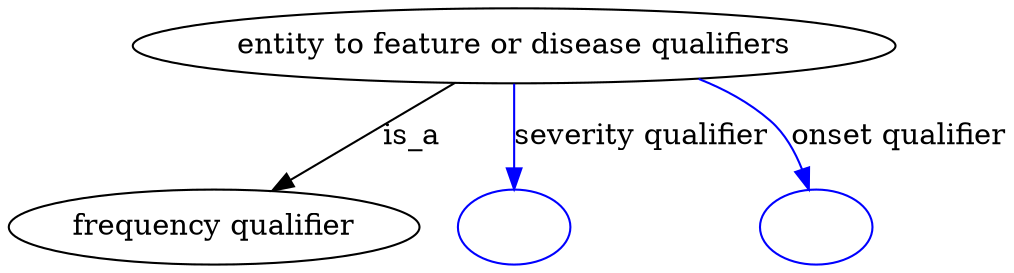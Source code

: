 digraph {
	graph [bb="0,0,382.85,122"];
	node [label="\N"];
	"entity to feature or disease qualifiers"	 [height=0.5,
		label="entity to feature or disease qualifiers",
		pos="199.14,104",
		width=3.8483];
	"frequency qualifier"	 [height=0.5,
		pos="77.141,18",
		width=2.1428];
	"entity to feature or disease qualifiers" -> "frequency qualifier"	 [label=is_a,
		lp="157.42,61",
		pos="e,101.55,35.21 173.86,86.181 155.3,73.094 129.92,55.202 109.81,41.031"];
	"severity qualifier"	 [color=blue,
		height=0.5,
		label="",
		pos="199.14,18",
		width=0.75];
	"entity to feature or disease qualifiers" -> "severity qualifier"	 [color=blue,
		label="severity qualifier",
		lp="246.38,61",
		pos="e,199.14,36.212 199.14,85.762 199.14,74.36 199.14,59.434 199.14,46.494",
		style=solid];
	"onset qualifier"	 [color=blue,
		height=0.5,
		label="",
		pos="316.14,18",
		width=0.75];
	"entity to feature or disease qualifiers" -> "onset qualifier"	 [color=blue,
		label="onset qualifier",
		lp="342.99,61",
		pos="e,311.9,36.246 263.03,87.847 274.34,82.854 285.31,76.378 294.14,68 300.5,61.966 305.13,53.772 308.46,45.764",
		style=solid];
}
